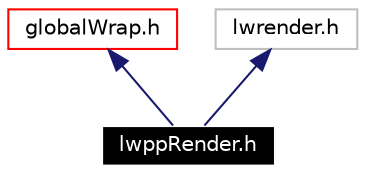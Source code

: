 digraph G
{
  edge [fontname="Helvetica",fontsize=10,labelfontname="Helvetica",labelfontsize=10];
  node [fontname="Helvetica",fontsize=10,shape=record];
  Node1 [label="lwppRender.h",height=0.2,width=0.4,color="white", fillcolor="black", style="filled" fontcolor="white"];
  Node2 -> Node1 [dir=back,color="midnightblue",fontsize=10,style="solid",fontname="Helvetica"];
  Node2 [label="globalWrap.h",height=0.2,width=0.4,color="red",URL="$global_wrap_8h.html"];
  Node3 -> Node1 [dir=back,color="midnightblue",fontsize=10,style="solid",fontname="Helvetica"];
  Node3 [label="lwrender.h",height=0.2,width=0.4,color="grey75"];
}
